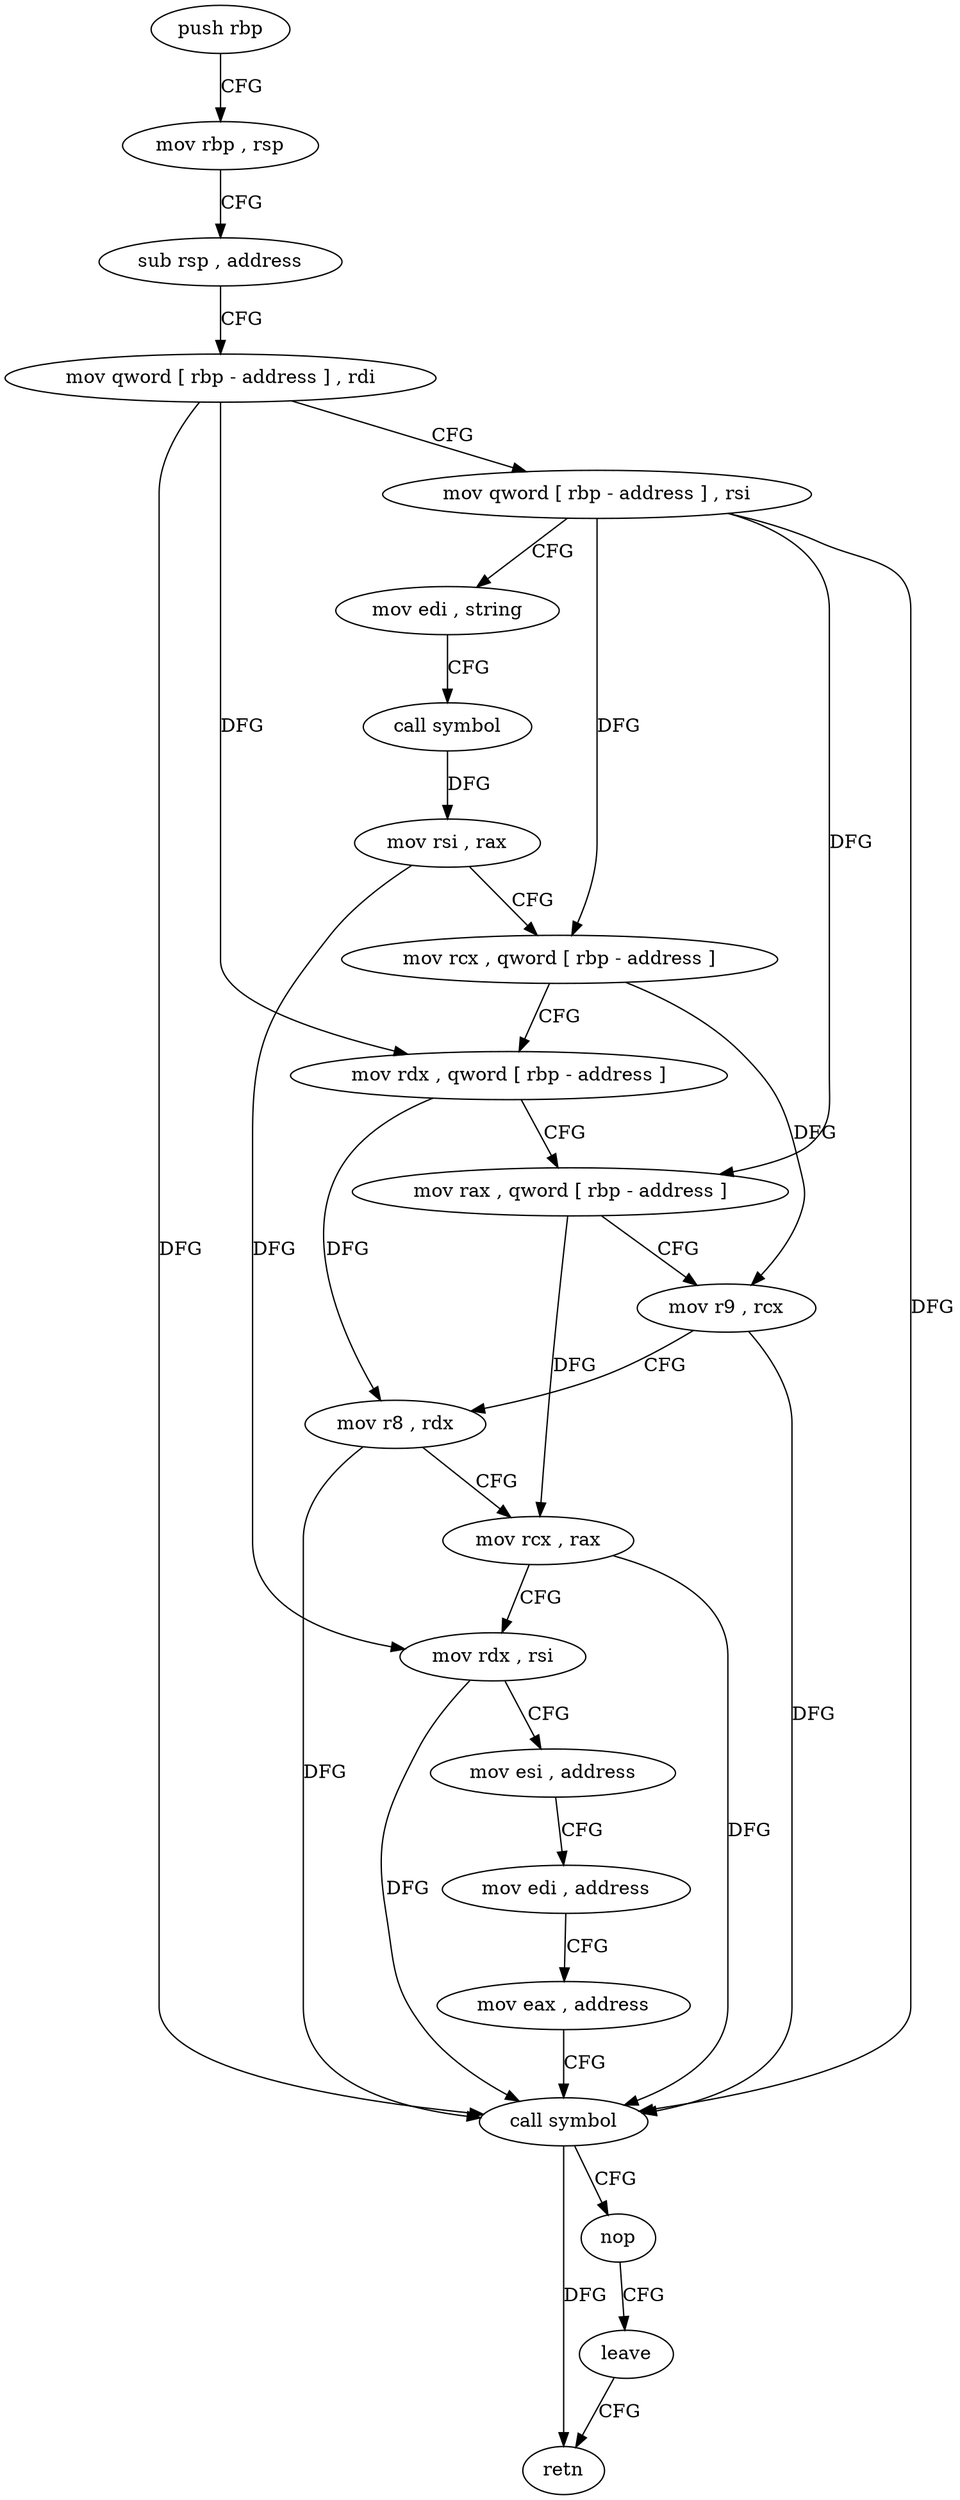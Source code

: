 digraph "func" {
"4203716" [label = "push rbp" ]
"4203717" [label = "mov rbp , rsp" ]
"4203720" [label = "sub rsp , address" ]
"4203724" [label = "mov qword [ rbp - address ] , rdi" ]
"4203728" [label = "mov qword [ rbp - address ] , rsi" ]
"4203732" [label = "mov edi , string" ]
"4203737" [label = "call symbol" ]
"4203742" [label = "mov rsi , rax" ]
"4203745" [label = "mov rcx , qword [ rbp - address ]" ]
"4203749" [label = "mov rdx , qword [ rbp - address ]" ]
"4203753" [label = "mov rax , qword [ rbp - address ]" ]
"4203757" [label = "mov r9 , rcx" ]
"4203760" [label = "mov r8 , rdx" ]
"4203763" [label = "mov rcx , rax" ]
"4203766" [label = "mov rdx , rsi" ]
"4203769" [label = "mov esi , address" ]
"4203774" [label = "mov edi , address" ]
"4203779" [label = "mov eax , address" ]
"4203784" [label = "call symbol" ]
"4203789" [label = "nop" ]
"4203790" [label = "leave" ]
"4203791" [label = "retn" ]
"4203716" -> "4203717" [ label = "CFG" ]
"4203717" -> "4203720" [ label = "CFG" ]
"4203720" -> "4203724" [ label = "CFG" ]
"4203724" -> "4203728" [ label = "CFG" ]
"4203724" -> "4203749" [ label = "DFG" ]
"4203724" -> "4203784" [ label = "DFG" ]
"4203728" -> "4203732" [ label = "CFG" ]
"4203728" -> "4203745" [ label = "DFG" ]
"4203728" -> "4203753" [ label = "DFG" ]
"4203728" -> "4203784" [ label = "DFG" ]
"4203732" -> "4203737" [ label = "CFG" ]
"4203737" -> "4203742" [ label = "DFG" ]
"4203742" -> "4203745" [ label = "CFG" ]
"4203742" -> "4203766" [ label = "DFG" ]
"4203745" -> "4203749" [ label = "CFG" ]
"4203745" -> "4203757" [ label = "DFG" ]
"4203749" -> "4203753" [ label = "CFG" ]
"4203749" -> "4203760" [ label = "DFG" ]
"4203753" -> "4203757" [ label = "CFG" ]
"4203753" -> "4203763" [ label = "DFG" ]
"4203757" -> "4203760" [ label = "CFG" ]
"4203757" -> "4203784" [ label = "DFG" ]
"4203760" -> "4203763" [ label = "CFG" ]
"4203760" -> "4203784" [ label = "DFG" ]
"4203763" -> "4203766" [ label = "CFG" ]
"4203763" -> "4203784" [ label = "DFG" ]
"4203766" -> "4203769" [ label = "CFG" ]
"4203766" -> "4203784" [ label = "DFG" ]
"4203769" -> "4203774" [ label = "CFG" ]
"4203774" -> "4203779" [ label = "CFG" ]
"4203779" -> "4203784" [ label = "CFG" ]
"4203784" -> "4203789" [ label = "CFG" ]
"4203784" -> "4203791" [ label = "DFG" ]
"4203789" -> "4203790" [ label = "CFG" ]
"4203790" -> "4203791" [ label = "CFG" ]
}
